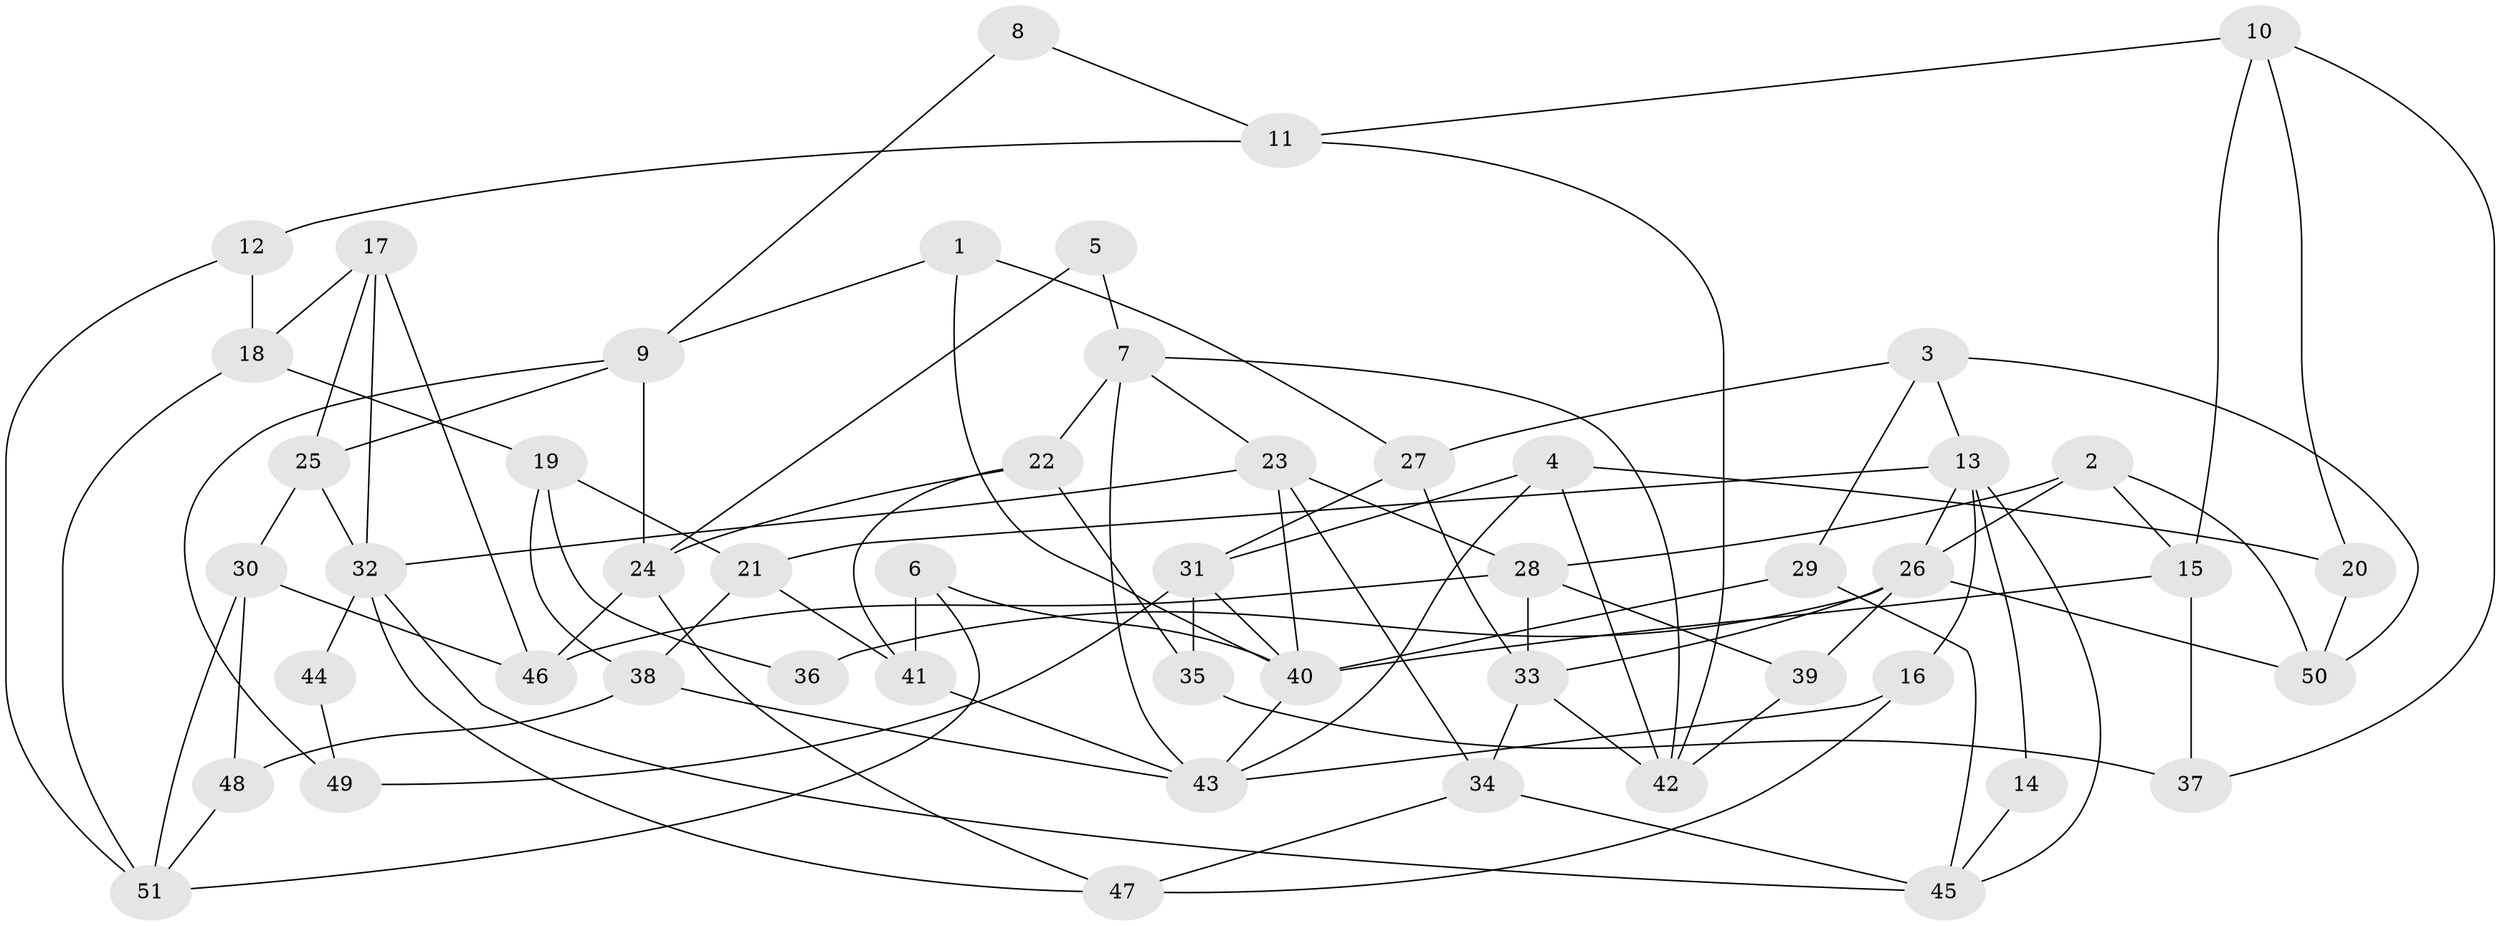 // Generated by graph-tools (version 1.1) at 2025/14/03/09/25 04:14:57]
// undirected, 51 vertices, 102 edges
graph export_dot {
graph [start="1"]
  node [color=gray90,style=filled];
  1;
  2;
  3;
  4;
  5;
  6;
  7;
  8;
  9;
  10;
  11;
  12;
  13;
  14;
  15;
  16;
  17;
  18;
  19;
  20;
  21;
  22;
  23;
  24;
  25;
  26;
  27;
  28;
  29;
  30;
  31;
  32;
  33;
  34;
  35;
  36;
  37;
  38;
  39;
  40;
  41;
  42;
  43;
  44;
  45;
  46;
  47;
  48;
  49;
  50;
  51;
  1 -- 9;
  1 -- 27;
  1 -- 40;
  2 -- 28;
  2 -- 50;
  2 -- 15;
  2 -- 26;
  3 -- 50;
  3 -- 27;
  3 -- 13;
  3 -- 29;
  4 -- 42;
  4 -- 43;
  4 -- 20;
  4 -- 31;
  5 -- 24;
  5 -- 7;
  6 -- 40;
  6 -- 51;
  6 -- 41;
  7 -- 23;
  7 -- 43;
  7 -- 22;
  7 -- 42;
  8 -- 9;
  8 -- 11;
  9 -- 24;
  9 -- 25;
  9 -- 49;
  10 -- 15;
  10 -- 37;
  10 -- 11;
  10 -- 20;
  11 -- 42;
  11 -- 12;
  12 -- 51;
  12 -- 18;
  13 -- 16;
  13 -- 14;
  13 -- 21;
  13 -- 26;
  13 -- 45;
  14 -- 45;
  15 -- 40;
  15 -- 37;
  16 -- 43;
  16 -- 47;
  17 -- 25;
  17 -- 46;
  17 -- 18;
  17 -- 32;
  18 -- 19;
  18 -- 51;
  19 -- 21;
  19 -- 36;
  19 -- 38;
  20 -- 50;
  21 -- 41;
  21 -- 38;
  22 -- 41;
  22 -- 24;
  22 -- 35;
  23 -- 34;
  23 -- 32;
  23 -- 28;
  23 -- 40;
  24 -- 47;
  24 -- 46;
  25 -- 30;
  25 -- 32;
  26 -- 33;
  26 -- 36;
  26 -- 39;
  26 -- 50;
  27 -- 31;
  27 -- 33;
  28 -- 39;
  28 -- 33;
  28 -- 46;
  29 -- 40;
  29 -- 45;
  30 -- 46;
  30 -- 48;
  30 -- 51;
  31 -- 40;
  31 -- 35;
  31 -- 49;
  32 -- 45;
  32 -- 44;
  32 -- 47;
  33 -- 34;
  33 -- 42;
  34 -- 45;
  34 -- 47;
  35 -- 37;
  38 -- 43;
  38 -- 48;
  39 -- 42;
  40 -- 43;
  41 -- 43;
  44 -- 49;
  48 -- 51;
}
